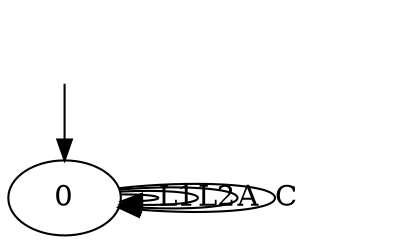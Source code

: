 digraph "output/magento_result_a_0.1" {
0 [label=0];
0 -> 0  [label=L1];
0 -> 0  [label=L2];
0 -> 0  [label=A];
0 -> 0  [label=C];
__start0 [label="", shape=none];
__start0 -> 0  [label=""];
}
